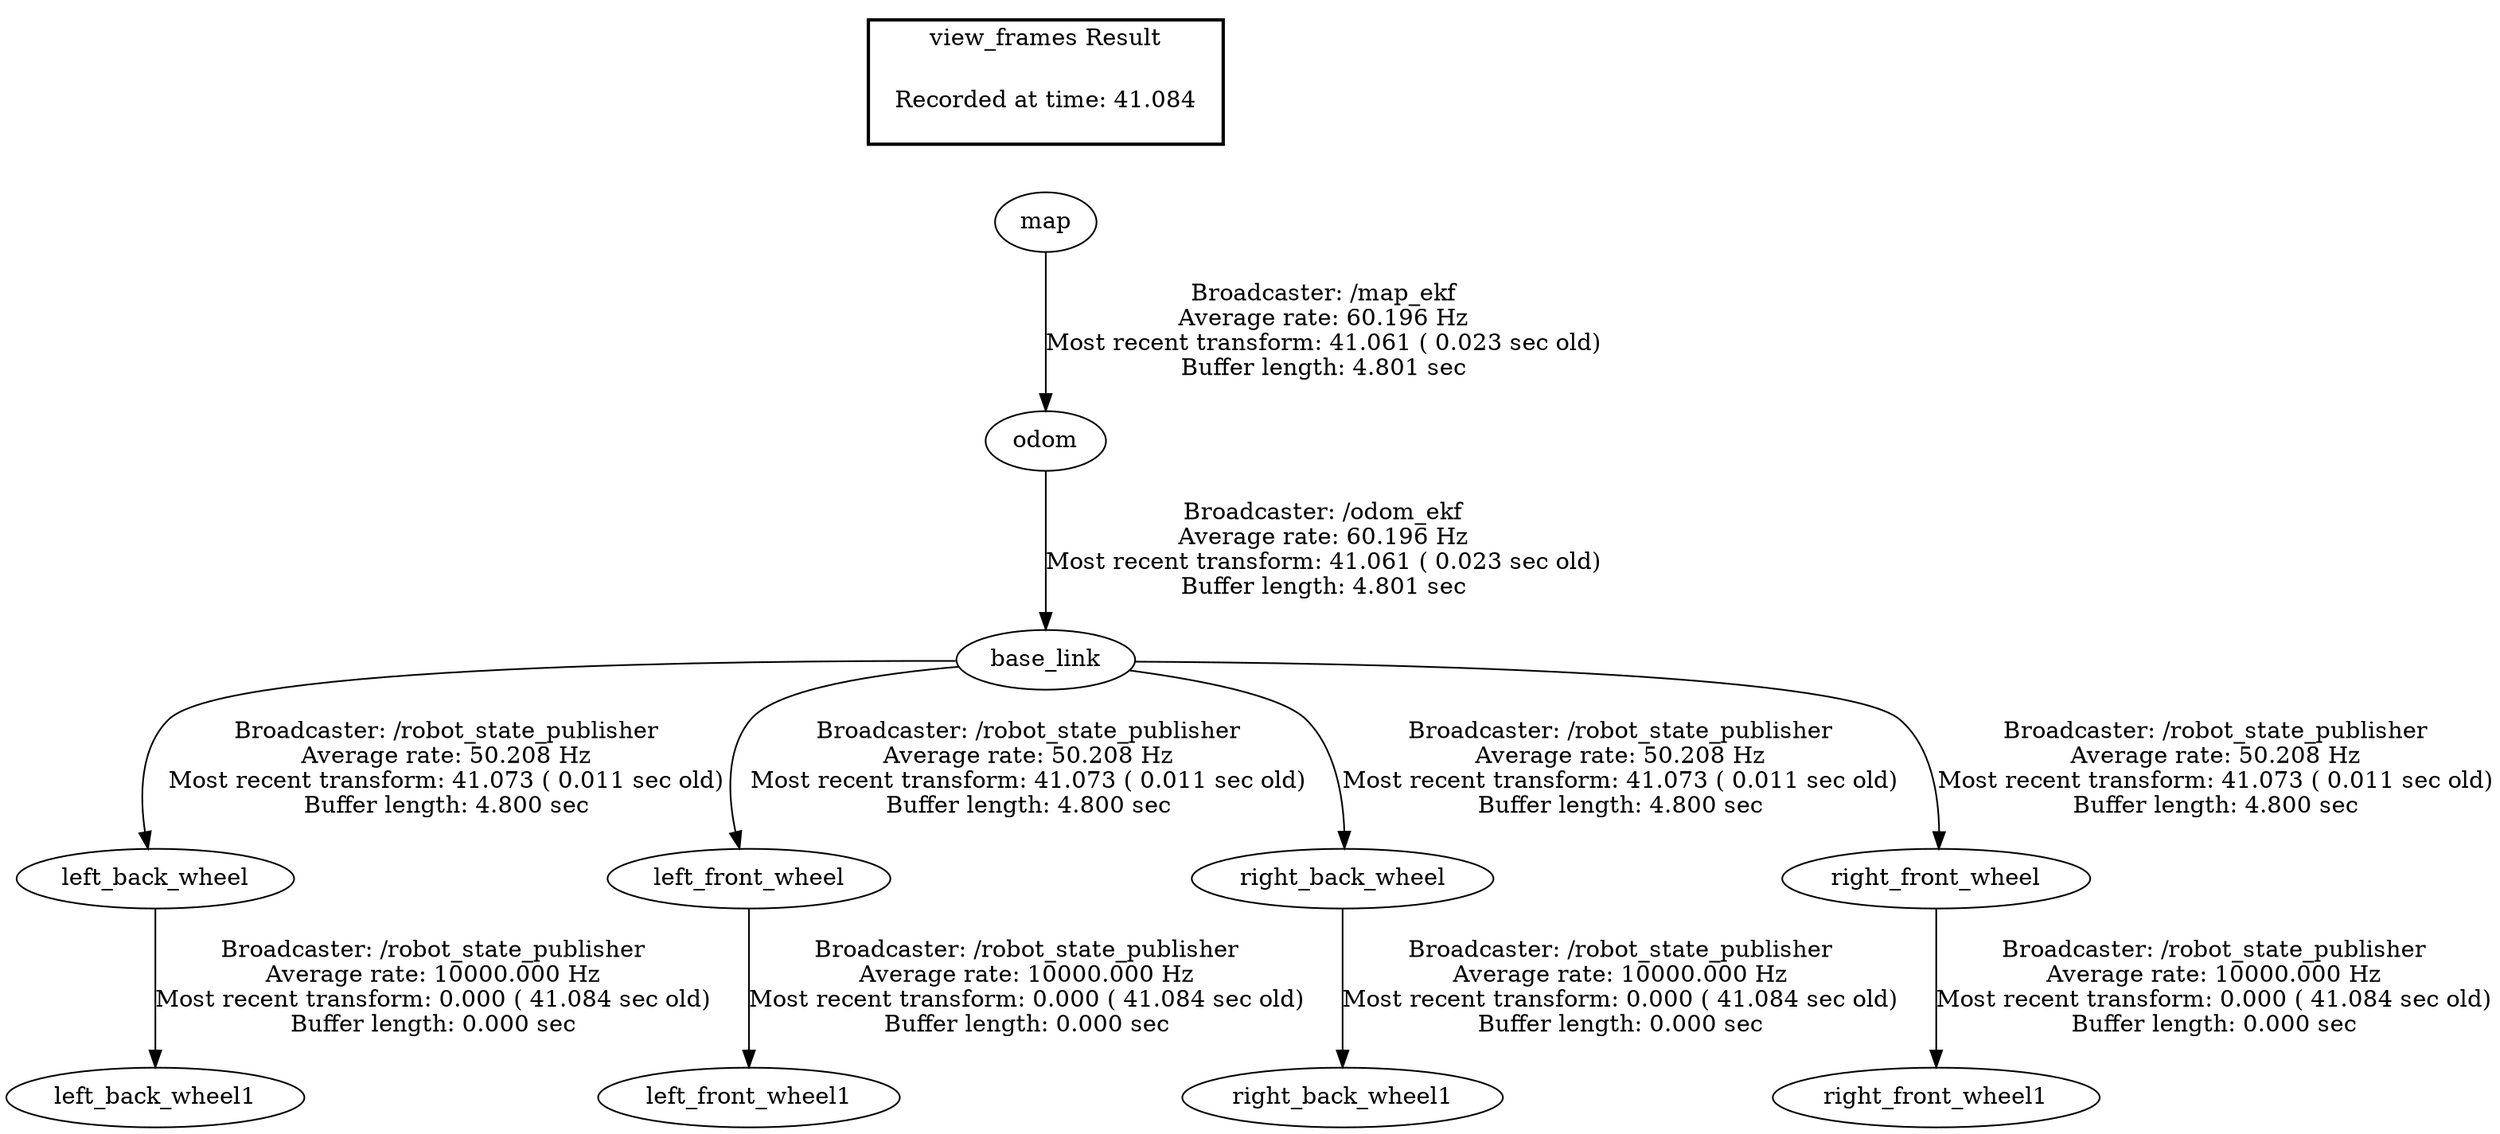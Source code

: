 digraph G {
"left_back_wheel" -> "left_back_wheel1"[label="Broadcaster: /robot_state_publisher\nAverage rate: 10000.000 Hz\nMost recent transform: 0.000 ( 41.084 sec old)\nBuffer length: 0.000 sec\n"];
"base_link" -> "left_back_wheel"[label="Broadcaster: /robot_state_publisher\nAverage rate: 50.208 Hz\nMost recent transform: 41.073 ( 0.011 sec old)\nBuffer length: 4.800 sec\n"];
"left_front_wheel" -> "left_front_wheel1"[label="Broadcaster: /robot_state_publisher\nAverage rate: 10000.000 Hz\nMost recent transform: 0.000 ( 41.084 sec old)\nBuffer length: 0.000 sec\n"];
"base_link" -> "left_front_wheel"[label="Broadcaster: /robot_state_publisher\nAverage rate: 50.208 Hz\nMost recent transform: 41.073 ( 0.011 sec old)\nBuffer length: 4.800 sec\n"];
"right_back_wheel" -> "right_back_wheel1"[label="Broadcaster: /robot_state_publisher\nAverage rate: 10000.000 Hz\nMost recent transform: 0.000 ( 41.084 sec old)\nBuffer length: 0.000 sec\n"];
"base_link" -> "right_back_wheel"[label="Broadcaster: /robot_state_publisher\nAverage rate: 50.208 Hz\nMost recent transform: 41.073 ( 0.011 sec old)\nBuffer length: 4.800 sec\n"];
"right_front_wheel" -> "right_front_wheel1"[label="Broadcaster: /robot_state_publisher\nAverage rate: 10000.000 Hz\nMost recent transform: 0.000 ( 41.084 sec old)\nBuffer length: 0.000 sec\n"];
"base_link" -> "right_front_wheel"[label="Broadcaster: /robot_state_publisher\nAverage rate: 50.208 Hz\nMost recent transform: 41.073 ( 0.011 sec old)\nBuffer length: 4.800 sec\n"];
"odom" -> "base_link"[label="Broadcaster: /odom_ekf\nAverage rate: 60.196 Hz\nMost recent transform: 41.061 ( 0.023 sec old)\nBuffer length: 4.801 sec\n"];
"map" -> "odom"[label="Broadcaster: /map_ekf\nAverage rate: 60.196 Hz\nMost recent transform: 41.061 ( 0.023 sec old)\nBuffer length: 4.801 sec\n"];
edge [style=invis];
 subgraph cluster_legend { style=bold; color=black; label ="view_frames Result";
"Recorded at time: 41.084"[ shape=plaintext ] ;
 }->"map";
}
